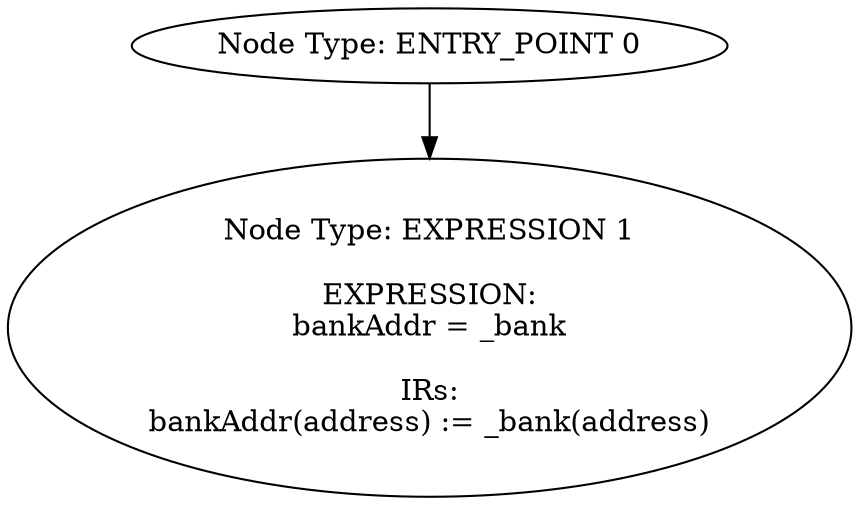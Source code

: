 digraph{
0[label="Node Type: ENTRY_POINT 0
"];
0->1;
1[label="Node Type: EXPRESSION 1

EXPRESSION:
bankAddr = _bank

IRs:
bankAddr(address) := _bank(address)"];
}
